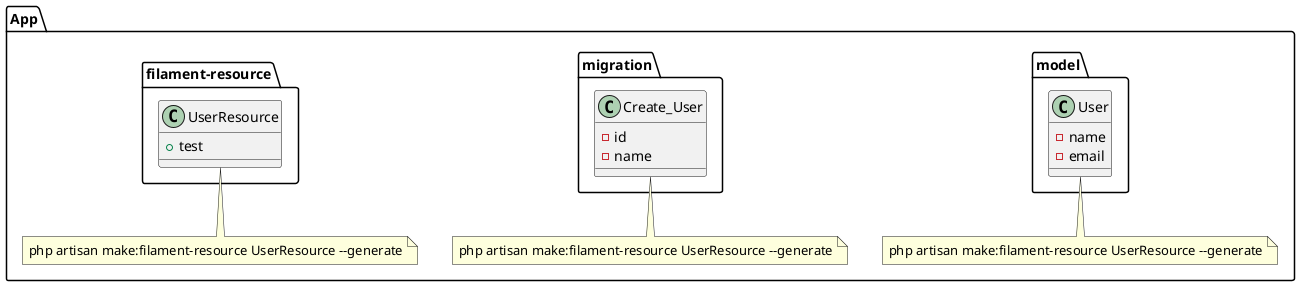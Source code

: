 @startuml
package App {
    package model {
    class User{
        -name
        -email
    }
}
note bottom: php artisan make:filament-resource UserResource --generate
    package migration{
    class Create_User{
        -id
        - name
    }
}
note bottom: php artisan make:filament-resource UserResource --generate
package filament-resource{
    class UserResource{
        +test
    }
}
note bottom: php artisan make:filament-resource UserResource --generate

}


@enduml